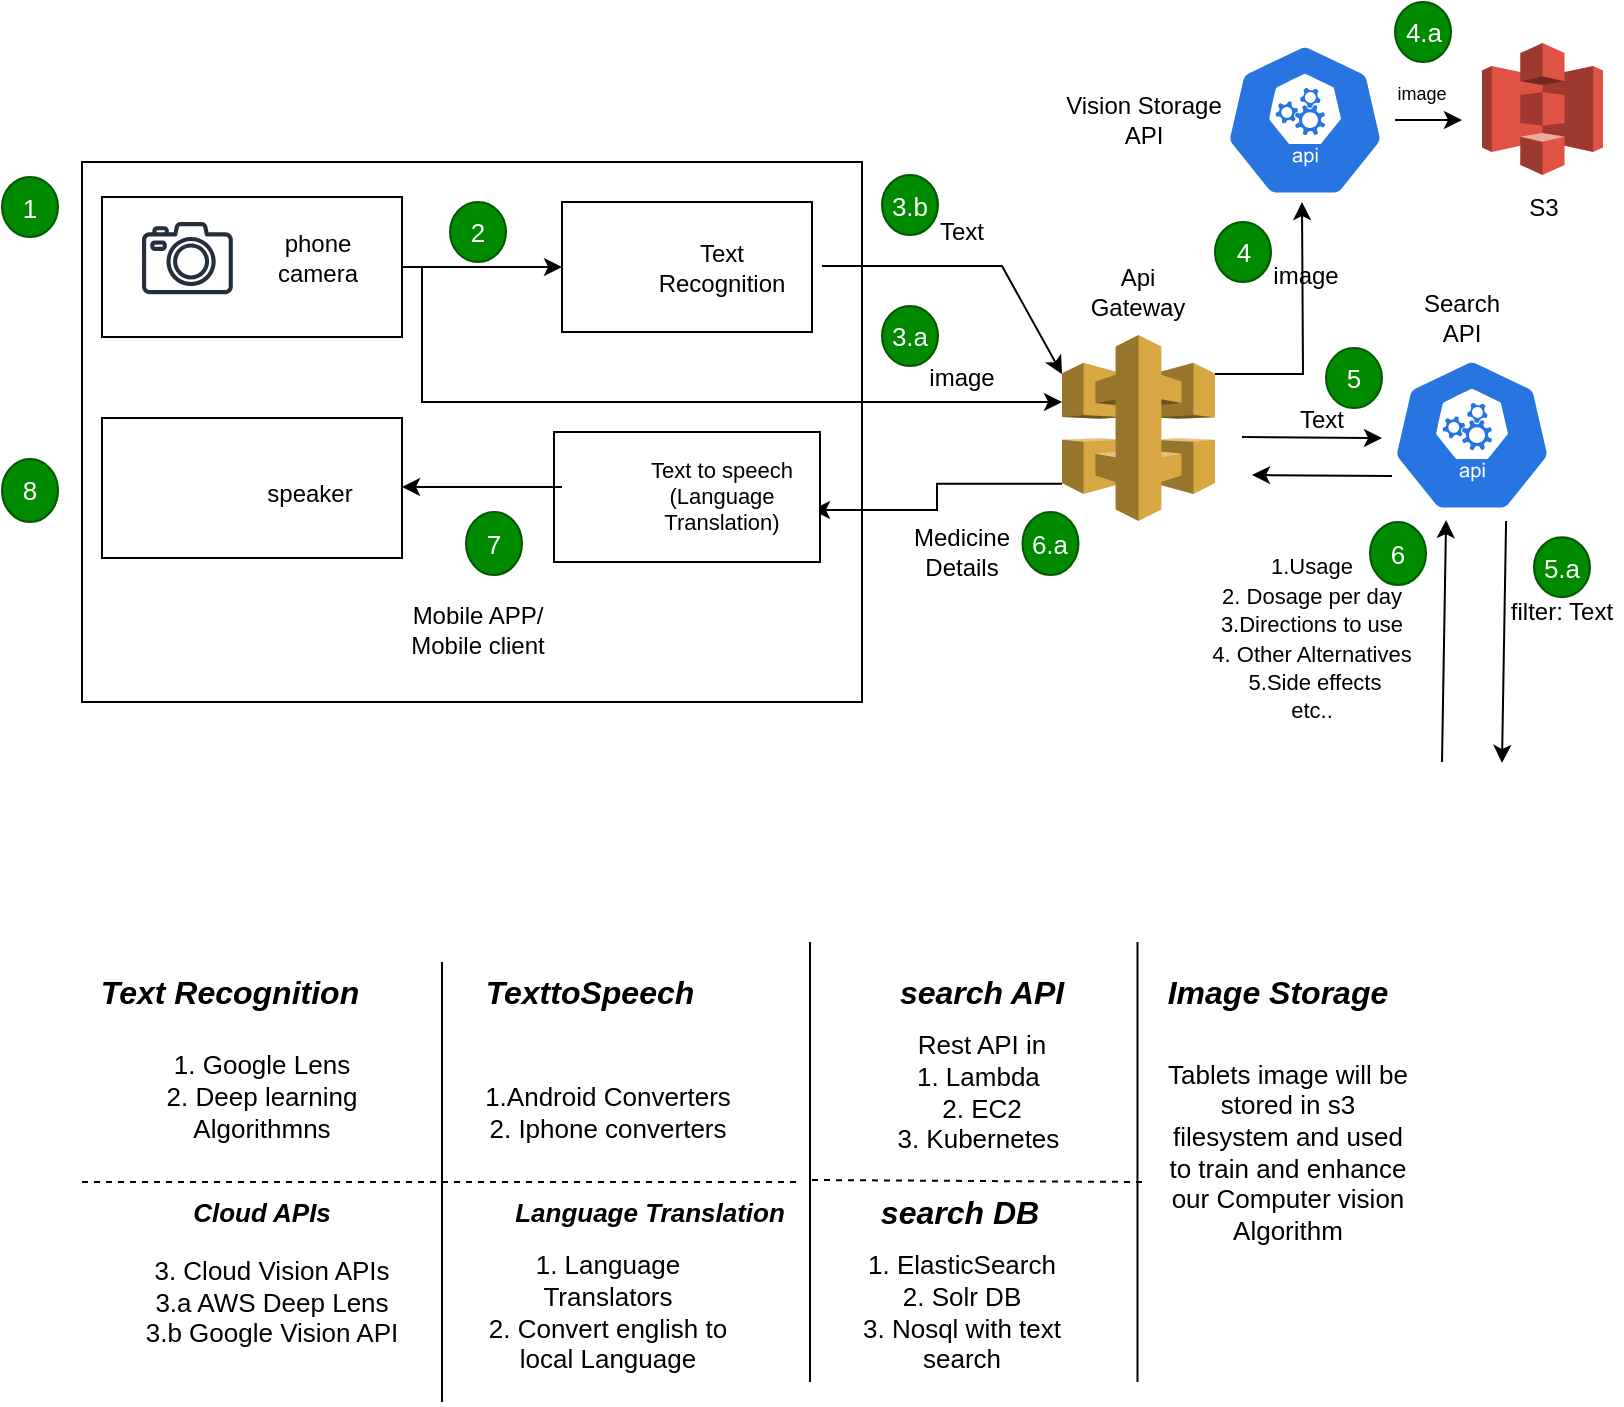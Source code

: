 <mxfile version="16.6.6" type="device"><diagram id="8Ruh6hhDDR_szGMfi-sv" name="Page-1"><mxGraphModel dx="1298" dy="866" grid="1" gridSize="10" guides="1" tooltips="1" connect="1" arrows="1" fold="1" page="1" pageScale="1" pageWidth="850" pageHeight="1100" math="0" shadow="0"><root><mxCell id="0"/><mxCell id="1" parent="0"/><mxCell id="Y8PPgyYYgOn857JGNTSE-5" value="" style="rounded=0;whiteSpace=wrap;html=1;" vertex="1" parent="1"><mxGeometry x="60" y="100" width="390" height="270" as="geometry"/></mxCell><mxCell id="Y8PPgyYYgOn857JGNTSE-7" style="edgeStyle=orthogonalEdgeStyle;rounded=0;orthogonalLoop=1;jettySize=auto;html=1;exitX=1;exitY=0.5;exitDx=0;exitDy=0;entryX=0;entryY=0.5;entryDx=0;entryDy=0;" edge="1" parent="1" source="Y8PPgyYYgOn857JGNTSE-1" target="Y8PPgyYYgOn857JGNTSE-4"><mxGeometry relative="1" as="geometry"/></mxCell><mxCell id="Y8PPgyYYgOn857JGNTSE-59" style="edgeStyle=orthogonalEdgeStyle;rounded=0;orthogonalLoop=1;jettySize=auto;html=1;exitX=1;exitY=0.5;exitDx=0;exitDy=0;fontSize=16;" edge="1" parent="1" source="Y8PPgyYYgOn857JGNTSE-1" target="Y8PPgyYYgOn857JGNTSE-11"><mxGeometry relative="1" as="geometry"><Array as="points"><mxPoint x="230" y="153"/><mxPoint x="230" y="220"/></Array></mxGeometry></mxCell><mxCell id="Y8PPgyYYgOn857JGNTSE-1" value="" style="rounded=0;whiteSpace=wrap;html=1;" vertex="1" parent="1"><mxGeometry x="70" y="117.5" width="150" height="70" as="geometry"/></mxCell><mxCell id="Y8PPgyYYgOn857JGNTSE-2" value="" style="sketch=0;outlineConnect=0;fontColor=#232F3E;gradientColor=none;fillColor=#232F3D;strokeColor=none;dashed=0;verticalLabelPosition=bottom;verticalAlign=top;align=center;html=1;fontSize=12;fontStyle=0;aspect=fixed;pointerEvents=1;shape=mxgraph.aws4.camera2;" vertex="1" parent="1"><mxGeometry x="90" y="130" width="45.43" height="36.11" as="geometry"/></mxCell><mxCell id="Y8PPgyYYgOn857JGNTSE-3" value="phone camera" style="text;html=1;strokeColor=none;fillColor=none;align=center;verticalAlign=middle;whiteSpace=wrap;rounded=0;" vertex="1" parent="1"><mxGeometry x="148" y="133.06" width="60" height="30" as="geometry"/></mxCell><mxCell id="Y8PPgyYYgOn857JGNTSE-4" value="" style="rounded=0;whiteSpace=wrap;html=1;" vertex="1" parent="1"><mxGeometry x="300" y="120" width="125" height="65" as="geometry"/></mxCell><mxCell id="Y8PPgyYYgOn857JGNTSE-8" value="Mobile APP/ Mobile client" style="text;html=1;strokeColor=none;fillColor=none;align=center;verticalAlign=middle;whiteSpace=wrap;rounded=0;" vertex="1" parent="1"><mxGeometry x="208" y="318.8" width="100" height="30" as="geometry"/></mxCell><mxCell id="Y8PPgyYYgOn857JGNTSE-40" style="edgeStyle=orthogonalEdgeStyle;rounded=0;orthogonalLoop=1;jettySize=auto;html=1;exitX=0;exitY=0.8;exitDx=0;exitDy=0;entryX=1;entryY=0.75;entryDx=0;entryDy=0;fontSize=11;exitPerimeter=0;" edge="1" parent="1" source="Y8PPgyYYgOn857JGNTSE-11" target="Y8PPgyYYgOn857JGNTSE-38"><mxGeometry relative="1" as="geometry"/></mxCell><mxCell id="Y8PPgyYYgOn857JGNTSE-61" style="edgeStyle=orthogonalEdgeStyle;rounded=0;orthogonalLoop=1;jettySize=auto;html=1;exitX=1;exitY=0.21;exitDx=0;exitDy=0;exitPerimeter=0;fontSize=16;" edge="1" parent="1" source="Y8PPgyYYgOn857JGNTSE-11"><mxGeometry relative="1" as="geometry"><mxPoint x="670" y="120" as="targetPoint"/></mxGeometry></mxCell><mxCell id="Y8PPgyYYgOn857JGNTSE-11" value="" style="outlineConnect=0;dashed=0;verticalLabelPosition=bottom;verticalAlign=top;align=center;html=1;shape=mxgraph.aws3.api_gateway;fillColor=#D9A741;gradientColor=none;" vertex="1" parent="1"><mxGeometry x="550" y="186.5" width="76.5" height="93" as="geometry"/></mxCell><mxCell id="Y8PPgyYYgOn857JGNTSE-12" value="" style="sketch=0;html=1;dashed=0;whitespace=wrap;fillColor=#2875E2;strokeColor=#ffffff;points=[[0.005,0.63,0],[0.1,0.2,0],[0.9,0.2,0],[0.5,0,0],[0.995,0.63,0],[0.72,0.99,0],[0.5,1,0],[0.28,0.99,0]];shape=mxgraph.kubernetes.icon;prIcon=api" vertex="1" parent="1"><mxGeometry x="710" y="198" width="90" height="77" as="geometry"/></mxCell><mxCell id="Y8PPgyYYgOn857JGNTSE-13" value="" style="endArrow=classic;html=1;rounded=0;entryX=0;entryY=0.21;entryDx=0;entryDy=0;entryPerimeter=0;" edge="1" parent="1" target="Y8PPgyYYgOn857JGNTSE-11"><mxGeometry width="50" height="50" relative="1" as="geometry"><mxPoint x="430" y="152" as="sourcePoint"/><mxPoint x="520" y="153" as="targetPoint"/><Array as="points"><mxPoint x="520" y="152"/></Array></mxGeometry></mxCell><mxCell id="Y8PPgyYYgOn857JGNTSE-14" value="Api Gateway" style="text;html=1;strokeColor=none;fillColor=none;align=center;verticalAlign=middle;whiteSpace=wrap;rounded=0;" vertex="1" parent="1"><mxGeometry x="558.25" y="150" width="60" height="30" as="geometry"/></mxCell><mxCell id="Y8PPgyYYgOn857JGNTSE-15" value="" style="endArrow=classic;html=1;rounded=0;" edge="1" parent="1"><mxGeometry width="50" height="50" relative="1" as="geometry"><mxPoint x="640" y="237.56" as="sourcePoint"/><mxPoint x="710" y="238.06" as="targetPoint"/></mxGeometry></mxCell><mxCell id="Y8PPgyYYgOn857JGNTSE-16" value="Search API" style="text;html=1;strokeColor=none;fillColor=none;align=center;verticalAlign=middle;whiteSpace=wrap;rounded=0;" vertex="1" parent="1"><mxGeometry x="720" y="163.06" width="60" height="30" as="geometry"/></mxCell><mxCell id="Y8PPgyYYgOn857JGNTSE-18" value="" style="shape=image;verticalLabelPosition=bottom;labelBackgroundColor=default;verticalAlign=top;aspect=fixed;imageAspect=0;image=https://www.unixmen.com/wp-content/uploads/2015/07/solr.png;" vertex="1" parent="1"><mxGeometry x="710" y="400" width="103.22" height="52" as="geometry"/></mxCell><mxCell id="Y8PPgyYYgOn857JGNTSE-20" value="" style="endArrow=classic;html=1;rounded=0;entryX=0.356;entryY=1.052;entryDx=0;entryDy=0;entryPerimeter=0;" edge="1" parent="1" target="Y8PPgyYYgOn857JGNTSE-12"><mxGeometry width="50" height="50" relative="1" as="geometry"><mxPoint x="740" y="400" as="sourcePoint"/><mxPoint x="740" y="320" as="targetPoint"/></mxGeometry></mxCell><mxCell id="Y8PPgyYYgOn857JGNTSE-23" value="" style="shape=image;verticalLabelPosition=bottom;labelBackgroundColor=default;verticalAlign=top;aspect=fixed;imageAspect=0;image=https://en.pimg.jp/031/478/501/1/31478501.jpg;" vertex="1" parent="1"><mxGeometry x="190" y="317.6" width="30" height="31.2" as="geometry"/></mxCell><mxCell id="Y8PPgyYYgOn857JGNTSE-24" value="" style="shape=image;verticalLabelPosition=bottom;labelBackgroundColor=default;verticalAlign=top;aspect=fixed;imageAspect=0;image=https://icon-library.com/images/engine-icon/engine-icon-11.jpg;" vertex="1" parent="1"><mxGeometry x="308" y="130" width="42" height="42" as="geometry"/></mxCell><mxCell id="Y8PPgyYYgOn857JGNTSE-25" value="Text Recognition" style="text;html=1;strokeColor=none;fillColor=none;align=center;verticalAlign=middle;whiteSpace=wrap;rounded=0;" vertex="1" parent="1"><mxGeometry x="350" y="137.5" width="60" height="30" as="geometry"/></mxCell><mxCell id="Y8PPgyYYgOn857JGNTSE-26" value="Text" style="text;html=1;strokeColor=none;fillColor=none;align=center;verticalAlign=middle;whiteSpace=wrap;rounded=0;" vertex="1" parent="1"><mxGeometry x="470" y="120" width="60" height="30" as="geometry"/></mxCell><mxCell id="Y8PPgyYYgOn857JGNTSE-27" value="Text" style="text;html=1;strokeColor=none;fillColor=none;align=center;verticalAlign=middle;whiteSpace=wrap;rounded=0;" vertex="1" parent="1"><mxGeometry x="650" y="213.5" width="60" height="30" as="geometry"/></mxCell><mxCell id="Y8PPgyYYgOn857JGNTSE-28" value="filter: Text" style="text;html=1;strokeColor=none;fillColor=none;align=center;verticalAlign=middle;whiteSpace=wrap;rounded=0;" vertex="1" parent="1"><mxGeometry x="770" y="309.5" width="60" height="30" as="geometry"/></mxCell><mxCell id="Y8PPgyYYgOn857JGNTSE-29" value="" style="endArrow=classic;html=1;rounded=0;" edge="1" parent="1"><mxGeometry width="50" height="50" relative="1" as="geometry"><mxPoint x="715" y="257.0" as="sourcePoint"/><mxPoint x="645" y="256.5" as="targetPoint"/></mxGeometry></mxCell><mxCell id="Y8PPgyYYgOn857JGNTSE-32" value="&lt;font style=&quot;font-size: 11px&quot;&gt;1.Usage&lt;br&gt;2. Dosage per day&lt;br&gt;3.Directions to use&lt;br&gt;4. Other Alternatives&lt;br&gt;&amp;nbsp;5.Side effects&lt;br&gt;etc..&lt;/font&gt;" style="text;html=1;strokeColor=none;fillColor=none;align=center;verticalAlign=middle;whiteSpace=wrap;rounded=0;" vertex="1" parent="1"><mxGeometry x="600" y="298" width="150" height="80" as="geometry"/></mxCell><mxCell id="Y8PPgyYYgOn857JGNTSE-36" value="" style="rounded=0;whiteSpace=wrap;html=1;" vertex="1" parent="1"><mxGeometry x="296" y="235" width="133" height="65" as="geometry"/></mxCell><mxCell id="Y8PPgyYYgOn857JGNTSE-38" value="&lt;font style=&quot;font-size: 11px&quot;&gt;Text to speech (Language Translation)&lt;/font&gt;" style="text;html=1;strokeColor=none;fillColor=none;align=center;verticalAlign=middle;whiteSpace=wrap;rounded=0;fontSize=11;" vertex="1" parent="1"><mxGeometry x="335" y="251.5" width="90" height="30" as="geometry"/></mxCell><mxCell id="Y8PPgyYYgOn857JGNTSE-39" value="" style="shape=image;verticalLabelPosition=bottom;labelBackgroundColor=default;verticalAlign=top;aspect=fixed;imageAspect=0;image=https://icon-library.com/images/engine-icon/engine-icon-11.jpg;" vertex="1" parent="1"><mxGeometry x="300" y="248" width="42" height="42" as="geometry"/></mxCell><mxCell id="Y8PPgyYYgOn857JGNTSE-41" value="" style="rounded=0;whiteSpace=wrap;html=1;" vertex="1" parent="1"><mxGeometry x="70" y="228" width="150" height="70" as="geometry"/></mxCell><mxCell id="Y8PPgyYYgOn857JGNTSE-42" style="edgeStyle=orthogonalEdgeStyle;rounded=0;orthogonalLoop=1;jettySize=auto;html=1;exitX=1;exitY=0.5;exitDx=0;exitDy=0;entryX=0;entryY=0.5;entryDx=0;entryDy=0;" edge="1" parent="1"><mxGeometry relative="1" as="geometry"><mxPoint x="300" y="262.5" as="sourcePoint"/><mxPoint x="220" y="262.5" as="targetPoint"/></mxGeometry></mxCell><mxCell id="Y8PPgyYYgOn857JGNTSE-43" value="speaker" style="text;html=1;strokeColor=none;fillColor=none;align=center;verticalAlign=middle;whiteSpace=wrap;rounded=0;" vertex="1" parent="1"><mxGeometry x="140" y="250" width="68" height="31.5" as="geometry"/></mxCell><mxCell id="Y8PPgyYYgOn857JGNTSE-44" value="" style="shape=image;html=1;verticalAlign=top;verticalLabelPosition=bottom;labelBackgroundColor=#ffffff;imageAspect=0;aspect=fixed;image=https://cdn4.iconfinder.com/data/icons/essential-app-2/16/volume-sound-speaker-lound-128.png;fontSize=11;direction=west;" vertex="1" parent="1"><mxGeometry x="90" y="243.5" width="48" height="48" as="geometry"/></mxCell><mxCell id="Y8PPgyYYgOn857JGNTSE-45" value="" style="endArrow=classic;html=1;rounded=0;entryX=0.356;entryY=1.052;entryDx=0;entryDy=0;entryPerimeter=0;" edge="1" parent="1"><mxGeometry width="50" height="50" relative="1" as="geometry"><mxPoint x="772.04" y="279.504" as="sourcePoint"/><mxPoint x="770" y="400.5" as="targetPoint"/></mxGeometry></mxCell><mxCell id="Y8PPgyYYgOn857JGNTSE-46" value="Medicine Details" style="text;html=1;strokeColor=none;fillColor=none;align=center;verticalAlign=middle;whiteSpace=wrap;rounded=0;" vertex="1" parent="1"><mxGeometry x="470" y="279.5" width="60" height="30" as="geometry"/></mxCell><mxCell id="Y8PPgyYYgOn857JGNTSE-47" value="&lt;font style=&quot;font-size: 16px&quot;&gt;&lt;b&gt;&lt;i&gt;Text Recognition&lt;/i&gt;&lt;/b&gt;&lt;/font&gt;" style="text;html=1;strokeColor=none;fillColor=none;align=center;verticalAlign=middle;whiteSpace=wrap;rounded=0;" vertex="1" parent="1"><mxGeometry x="60" y="500" width="148" height="30" as="geometry"/></mxCell><mxCell id="Y8PPgyYYgOn857JGNTSE-48" value="" style="endArrow=none;html=1;rounded=0;fontSize=11;" edge="1" parent="1"><mxGeometry width="50" height="50" relative="1" as="geometry"><mxPoint x="240" y="720" as="sourcePoint"/><mxPoint x="240" y="500" as="targetPoint"/></mxGeometry></mxCell><mxCell id="Y8PPgyYYgOn857JGNTSE-49" value="&lt;font style=&quot;font-size: 16px&quot;&gt;&lt;b&gt;&lt;i&gt;TexttoSpeech&lt;/i&gt;&lt;/b&gt;&lt;/font&gt;" style="text;html=1;strokeColor=none;fillColor=none;align=center;verticalAlign=middle;whiteSpace=wrap;rounded=0;" vertex="1" parent="1"><mxGeometry x="240" y="500" width="148" height="30" as="geometry"/></mxCell><mxCell id="Y8PPgyYYgOn857JGNTSE-51" value="" style="endArrow=none;html=1;rounded=0;fontSize=11;" edge="1" parent="1"><mxGeometry width="50" height="50" relative="1" as="geometry"><mxPoint x="424" y="710" as="sourcePoint"/><mxPoint x="424" y="490" as="targetPoint"/></mxGeometry></mxCell><mxCell id="Y8PPgyYYgOn857JGNTSE-52" value="&lt;font style=&quot;font-size: 16px&quot;&gt;&lt;b&gt;&lt;i&gt;search API&lt;/i&gt;&lt;/b&gt;&lt;/font&gt;" style="text;html=1;strokeColor=none;fillColor=none;align=center;verticalAlign=middle;whiteSpace=wrap;rounded=0;" vertex="1" parent="1"><mxGeometry x="436" y="500" width="148" height="30" as="geometry"/></mxCell><mxCell id="Y8PPgyYYgOn857JGNTSE-53" value="" style="endArrow=none;html=1;rounded=0;fontSize=11;" edge="1" parent="1"><mxGeometry width="50" height="50" relative="1" as="geometry"><mxPoint x="587.75" y="710" as="sourcePoint"/><mxPoint x="587.75" y="490" as="targetPoint"/></mxGeometry></mxCell><mxCell id="Y8PPgyYYgOn857JGNTSE-54" value="&lt;font style=&quot;font-size: 16px&quot;&gt;&lt;b&gt;&lt;i&gt;search DB&lt;/i&gt;&lt;/b&gt;&lt;/font&gt;" style="text;html=1;strokeColor=none;fillColor=none;align=center;verticalAlign=middle;whiteSpace=wrap;rounded=0;" vertex="1" parent="1"><mxGeometry x="425" y="610" width="148" height="30" as="geometry"/></mxCell><mxCell id="Y8PPgyYYgOn857JGNTSE-60" value="image" style="text;html=1;strokeColor=none;fillColor=none;align=center;verticalAlign=middle;whiteSpace=wrap;rounded=0;" vertex="1" parent="1"><mxGeometry x="470" y="193.06" width="60" height="30" as="geometry"/></mxCell><mxCell id="Y8PPgyYYgOn857JGNTSE-65" style="edgeStyle=orthogonalEdgeStyle;rounded=0;orthogonalLoop=1;jettySize=auto;html=1;fontSize=16;" edge="1" parent="1" source="Y8PPgyYYgOn857JGNTSE-62"><mxGeometry relative="1" as="geometry"><mxPoint x="750" y="79" as="targetPoint"/></mxGeometry></mxCell><mxCell id="Y8PPgyYYgOn857JGNTSE-62" value="" style="sketch=0;html=1;dashed=0;whitespace=wrap;fillColor=#2875E2;strokeColor=#ffffff;points=[[0.005,0.63,0],[0.1,0.2,0],[0.9,0.2,0],[0.5,0,0],[0.995,0.63,0],[0.72,0.99,0],[0.5,1,0],[0.28,0.99,0]];shape=mxgraph.kubernetes.icon;prIcon=api" vertex="1" parent="1"><mxGeometry x="626.5" y="40.5" width="90" height="77" as="geometry"/></mxCell><mxCell id="Y8PPgyYYgOn857JGNTSE-63" value="Vision Storage API" style="text;html=1;strokeColor=none;fillColor=none;align=center;verticalAlign=middle;whiteSpace=wrap;rounded=0;" vertex="1" parent="1"><mxGeometry x="550" y="64" width="81.75" height="30" as="geometry"/></mxCell><mxCell id="Y8PPgyYYgOn857JGNTSE-64" value="" style="outlineConnect=0;dashed=0;verticalLabelPosition=bottom;verticalAlign=top;align=center;html=1;shape=mxgraph.aws3.s3;fillColor=#E05243;gradientColor=none;fontSize=16;" vertex="1" parent="1"><mxGeometry x="760" y="40.5" width="60.5" height="66" as="geometry"/></mxCell><mxCell id="Y8PPgyYYgOn857JGNTSE-66" value="S3" style="text;html=1;strokeColor=none;fillColor=none;align=center;verticalAlign=middle;whiteSpace=wrap;rounded=0;" vertex="1" parent="1"><mxGeometry x="760.5" y="107.5" width="60" height="30" as="geometry"/></mxCell><mxCell id="Y8PPgyYYgOn857JGNTSE-67" value="&lt;font style=&quot;font-size: 9px&quot;&gt;image&lt;/font&gt;" style="text;html=1;strokeColor=none;fillColor=none;align=center;verticalAlign=middle;whiteSpace=wrap;rounded=0;" vertex="1" parent="1"><mxGeometry x="700" y="50" width="60" height="30" as="geometry"/></mxCell><mxCell id="Y8PPgyYYgOn857JGNTSE-68" value="image" style="text;html=1;strokeColor=none;fillColor=none;align=center;verticalAlign=middle;whiteSpace=wrap;rounded=0;" vertex="1" parent="1"><mxGeometry x="641.5" y="142" width="60" height="30" as="geometry"/></mxCell><mxCell id="Y8PPgyYYgOn857JGNTSE-71" value="1. Google Lens&lt;br&gt;2. Deep learning Algorithmns&lt;br&gt;&lt;br&gt;" style="text;html=1;strokeColor=none;fillColor=none;align=center;verticalAlign=middle;whiteSpace=wrap;rounded=0;fontSize=13;" vertex="1" parent="1"><mxGeometry x="80" y="550" width="140" height="50" as="geometry"/></mxCell><mxCell id="Y8PPgyYYgOn857JGNTSE-72" value="1.Android Converters&lt;br&gt;2. Iphone converters" style="text;html=1;strokeColor=none;fillColor=none;align=center;verticalAlign=middle;whiteSpace=wrap;rounded=0;fontSize=13;" vertex="1" parent="1"><mxGeometry x="260" y="540" width="126" height="70" as="geometry"/></mxCell><mxCell id="Y8PPgyYYgOn857JGNTSE-73" value="1. Language Translators&lt;br&gt;2. Convert english to local Language" style="text;html=1;strokeColor=none;fillColor=none;align=center;verticalAlign=middle;whiteSpace=wrap;rounded=0;fontSize=13;" vertex="1" parent="1"><mxGeometry x="252" y="640" width="142" height="70" as="geometry"/></mxCell><mxCell id="Y8PPgyYYgOn857JGNTSE-74" value="" style="endArrow=none;dashed=1;html=1;rounded=0;fontSize=13;" edge="1" parent="1"><mxGeometry width="50" height="50" relative="1" as="geometry"><mxPoint x="240" y="610" as="sourcePoint"/><mxPoint x="420" y="610" as="targetPoint"/></mxGeometry></mxCell><mxCell id="Y8PPgyYYgOn857JGNTSE-75" value="" style="endArrow=none;dashed=1;html=1;rounded=0;fontSize=13;" edge="1" parent="1"><mxGeometry width="50" height="50" relative="1" as="geometry"><mxPoint x="425" y="609" as="sourcePoint"/><mxPoint x="590" y="610" as="targetPoint"/></mxGeometry></mxCell><mxCell id="Y8PPgyYYgOn857JGNTSE-76" value="Rest API in &lt;br&gt;1. Lambda&amp;nbsp;&lt;br&gt;2. EC2&lt;br&gt;3. Kubernetes&amp;nbsp;" style="text;html=1;strokeColor=none;fillColor=none;align=center;verticalAlign=middle;whiteSpace=wrap;rounded=0;fontSize=13;" vertex="1" parent="1"><mxGeometry x="447" y="530" width="126" height="70" as="geometry"/></mxCell><mxCell id="Y8PPgyYYgOn857JGNTSE-77" value="1. ElasticSearch&lt;br&gt;2. Solr DB&lt;br&gt;3. Nosql with text search" style="text;html=1;strokeColor=none;fillColor=none;align=center;verticalAlign=middle;whiteSpace=wrap;rounded=0;fontSize=13;" vertex="1" parent="1"><mxGeometry x="437" y="640" width="126" height="70" as="geometry"/></mxCell><mxCell id="Y8PPgyYYgOn857JGNTSE-78" value="&lt;font style=&quot;font-size: 16px&quot;&gt;&lt;b&gt;&lt;i&gt;Image Storage&lt;/i&gt;&lt;/b&gt;&lt;/font&gt;" style="text;html=1;strokeColor=none;fillColor=none;align=center;verticalAlign=middle;whiteSpace=wrap;rounded=0;" vertex="1" parent="1"><mxGeometry x="584" y="500" width="148" height="30" as="geometry"/></mxCell><mxCell id="Y8PPgyYYgOn857JGNTSE-79" value="Tablets image will be stored in s3 filesystem and used to train and enhance our Computer vision Algorithm" style="text;html=1;strokeColor=none;fillColor=none;align=center;verticalAlign=middle;whiteSpace=wrap;rounded=0;fontSize=13;" vertex="1" parent="1"><mxGeometry x="600" y="560" width="126" height="70" as="geometry"/></mxCell><mxCell id="Y8PPgyYYgOn857JGNTSE-80" value="" style="endArrow=none;dashed=1;html=1;rounded=0;fontSize=13;" edge="1" parent="1"><mxGeometry width="50" height="50" relative="1" as="geometry"><mxPoint x="60" y="610" as="sourcePoint"/><mxPoint x="240" y="610" as="targetPoint"/></mxGeometry></mxCell><mxCell id="Y8PPgyYYgOn857JGNTSE-81" value="3. Cloud Vision APIs&lt;br&gt;3.a AWS Deep Lens&lt;br&gt;3.b Google Vision API" style="text;html=1;strokeColor=none;fillColor=none;align=center;verticalAlign=middle;whiteSpace=wrap;rounded=0;fontSize=13;" vertex="1" parent="1"><mxGeometry x="90" y="640" width="130" height="60" as="geometry"/></mxCell><mxCell id="Y8PPgyYYgOn857JGNTSE-82" value="&lt;font size=&quot;1&quot;&gt;&lt;b&gt;&lt;i style=&quot;font-size: 13px&quot;&gt;Language Translation&lt;/i&gt;&lt;/b&gt;&lt;/font&gt;" style="text;html=1;strokeColor=none;fillColor=none;align=center;verticalAlign=middle;whiteSpace=wrap;rounded=0;" vertex="1" parent="1"><mxGeometry x="270" y="610" width="148" height="30" as="geometry"/></mxCell><mxCell id="Y8PPgyYYgOn857JGNTSE-83" value="&lt;font size=&quot;1&quot;&gt;&lt;b&gt;&lt;i style=&quot;font-size: 13px&quot;&gt;Cloud APIs&lt;/i&gt;&lt;/b&gt;&lt;/font&gt;" style="text;html=1;strokeColor=none;fillColor=none;align=center;verticalAlign=middle;whiteSpace=wrap;rounded=0;" vertex="1" parent="1"><mxGeometry x="76" y="610" width="148" height="30" as="geometry"/></mxCell><mxCell id="Y8PPgyYYgOn857JGNTSE-84" value="1" style="ellipse;whiteSpace=wrap;html=1;fontSize=13;fillColor=#008a00;strokeColor=#005700;fontColor=#ffffff;" vertex="1" parent="1"><mxGeometry x="20" y="107.5" width="28" height="30" as="geometry"/></mxCell><mxCell id="Y8PPgyYYgOn857JGNTSE-85" value="2" style="ellipse;whiteSpace=wrap;html=1;fontSize=13;fillColor=#008a00;strokeColor=#005700;fontColor=#ffffff;" vertex="1" parent="1"><mxGeometry x="244" y="120" width="28" height="30" as="geometry"/></mxCell><mxCell id="Y8PPgyYYgOn857JGNTSE-86" value="3.a" style="ellipse;whiteSpace=wrap;html=1;fontSize=13;fillColor=#008a00;strokeColor=#005700;fontColor=#ffffff;" vertex="1" parent="1"><mxGeometry x="460" y="172" width="28" height="30" as="geometry"/></mxCell><mxCell id="Y8PPgyYYgOn857JGNTSE-87" value="3.b" style="ellipse;whiteSpace=wrap;html=1;fontSize=13;fillColor=#008a00;strokeColor=#005700;fontColor=#ffffff;" vertex="1" parent="1"><mxGeometry x="460" y="106.5" width="28" height="30" as="geometry"/></mxCell><mxCell id="Y8PPgyYYgOn857JGNTSE-88" value="4" style="ellipse;whiteSpace=wrap;html=1;fontSize=13;fillColor=#008a00;strokeColor=#005700;fontColor=#ffffff;" vertex="1" parent="1"><mxGeometry x="626.5" y="130" width="28" height="30" as="geometry"/></mxCell><mxCell id="Y8PPgyYYgOn857JGNTSE-89" value="4.a" style="ellipse;whiteSpace=wrap;html=1;fontSize=13;fillColor=#008a00;strokeColor=#005700;fontColor=#ffffff;" vertex="1" parent="1"><mxGeometry x="716.5" y="20" width="28" height="30" as="geometry"/></mxCell><mxCell id="Y8PPgyYYgOn857JGNTSE-90" value="5" style="ellipse;whiteSpace=wrap;html=1;fontSize=13;fillColor=#008a00;strokeColor=#005700;fontColor=#ffffff;" vertex="1" parent="1"><mxGeometry x="682" y="193.06" width="28" height="30" as="geometry"/></mxCell><mxCell id="Y8PPgyYYgOn857JGNTSE-91" value="5.a" style="ellipse;whiteSpace=wrap;html=1;fontSize=13;fillColor=#008a00;strokeColor=#005700;fontColor=#ffffff;" vertex="1" parent="1"><mxGeometry x="786" y="287.6" width="28" height="30" as="geometry"/></mxCell><mxCell id="Y8PPgyYYgOn857JGNTSE-92" value="6" style="ellipse;whiteSpace=wrap;html=1;fontSize=13;fillColor=#008a00;strokeColor=#005700;fontColor=#ffffff;" vertex="1" parent="1"><mxGeometry x="704" y="280" width="28" height="31.5" as="geometry"/></mxCell><mxCell id="Y8PPgyYYgOn857JGNTSE-93" value="6.a" style="ellipse;whiteSpace=wrap;html=1;fontSize=13;fillColor=#008a00;strokeColor=#005700;fontColor=#ffffff;" vertex="1" parent="1"><mxGeometry x="530.25" y="275" width="28" height="31.5" as="geometry"/></mxCell><mxCell id="Y8PPgyYYgOn857JGNTSE-94" value="7" style="ellipse;whiteSpace=wrap;html=1;fontSize=13;fillColor=#008a00;strokeColor=#005700;fontColor=#ffffff;" vertex="1" parent="1"><mxGeometry x="252" y="275" width="28" height="31.5" as="geometry"/></mxCell><mxCell id="Y8PPgyYYgOn857JGNTSE-95" value="8" style="ellipse;whiteSpace=wrap;html=1;fontSize=13;fillColor=#008a00;strokeColor=#005700;fontColor=#ffffff;" vertex="1" parent="1"><mxGeometry x="20" y="248.5" width="28" height="31.5" as="geometry"/></mxCell></root></mxGraphModel></diagram></mxfile>